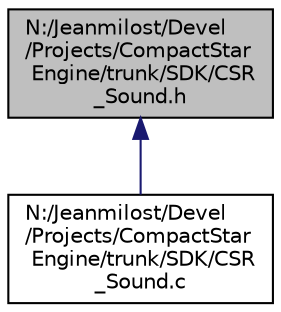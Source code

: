 digraph "N:/Jeanmilost/Devel/Projects/CompactStar Engine/trunk/SDK/CSR_Sound.h"
{
 // LATEX_PDF_SIZE
  edge [fontname="Helvetica",fontsize="10",labelfontname="Helvetica",labelfontsize="10"];
  node [fontname="Helvetica",fontsize="10",shape=record];
  Node1 [label="N:/Jeanmilost/Devel\l/Projects/CompactStar\l Engine/trunk/SDK/CSR\l_Sound.h",height=0.2,width=0.4,color="black", fillcolor="grey75", style="filled", fontcolor="black",tooltip=" "];
  Node1 -> Node2 [dir="back",color="midnightblue",fontsize="10",style="solid",fontname="Helvetica"];
  Node2 [label="N:/Jeanmilost/Devel\l/Projects/CompactStar\l Engine/trunk/SDK/CSR\l_Sound.c",height=0.2,width=0.4,color="black", fillcolor="white", style="filled",URL="$_c_s_r___sound_8c.html",tooltip=" "];
}

